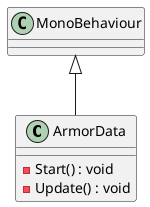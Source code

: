 @startuml
class ArmorData {
    - Start() : void
    - Update() : void
}
MonoBehaviour <|-- ArmorData
@enduml
